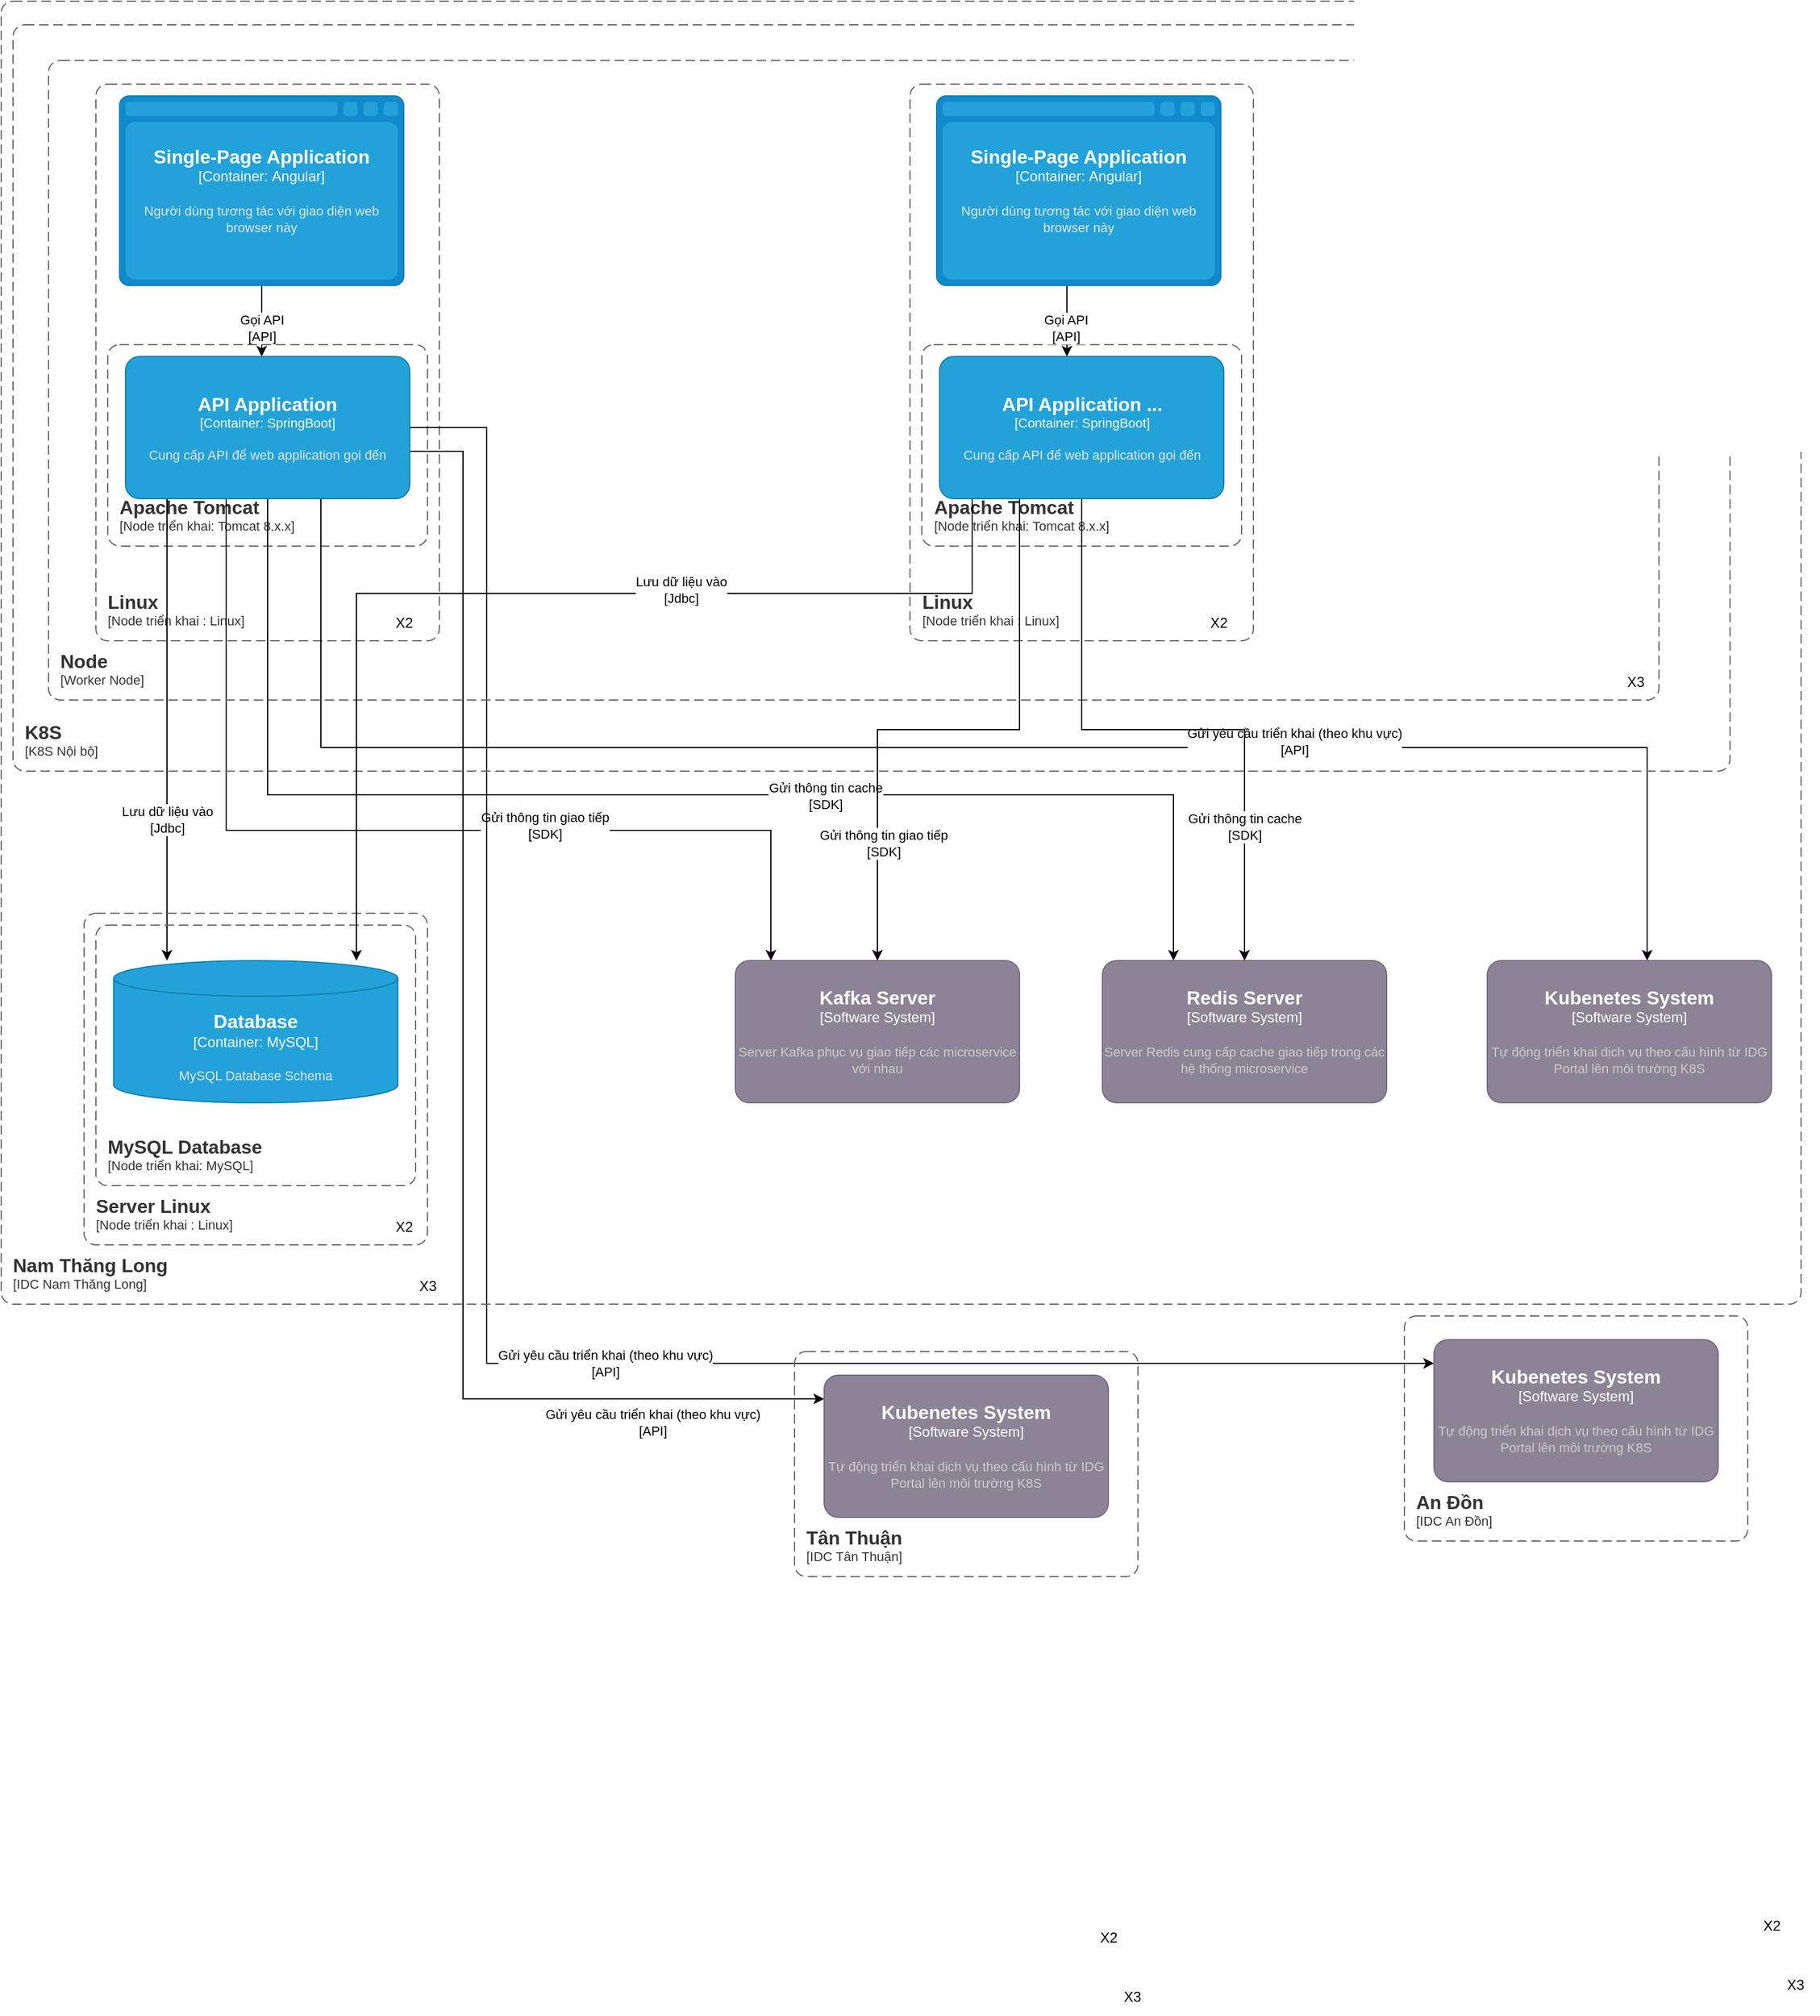 <mxfile version="20.8.17" type="github">
  <diagram name="Page-1" id="FkwfmJI3MNjf-J-gVQuq">
    <mxGraphModel dx="1247" dy="692" grid="1" gridSize="10" guides="1" tooltips="1" connect="1" arrows="1" fold="1" page="1" pageScale="1" pageWidth="850" pageHeight="1100" math="0" shadow="0">
      <root>
        <mxCell id="0" />
        <mxCell id="1" parent="0" />
        <mxCell id="U1VdmHlD9G0fdga50d1m-15" style="edgeStyle=orthogonalEdgeStyle;rounded=0;orthogonalLoop=1;jettySize=auto;html=1;" parent="1" source="U1VdmHlD9G0fdga50d1m-1" target="U1VdmHlD9G0fdga50d1m-14" edge="1">
          <mxGeometry relative="1" as="geometry">
            <Array as="points">
              <mxPoint x="140" y="350" />
              <mxPoint x="140" y="350" />
            </Array>
          </mxGeometry>
        </mxCell>
        <mxCell id="U1VdmHlD9G0fdga50d1m-16" value="Gọi API&lt;br&gt;[API]" style="edgeLabel;html=1;align=center;verticalAlign=middle;resizable=0;points=[];" parent="U1VdmHlD9G0fdga50d1m-15" vertex="1" connectable="0">
          <mxGeometry x="0.189" relative="1" as="geometry">
            <mxPoint as="offset" />
          </mxGeometry>
        </mxCell>
        <object placeholders="1" c4Type="Single-Page Application" c4Container="Container" c4Technology="Angular" c4Description="Người dùng tương tác với giao diện web browser này" label="&lt;font style=&quot;font-size: 16px&quot;&gt;&lt;b&gt;%c4Type%&lt;/b&gt;&lt;/font&gt;&lt;div&gt;[%c4Container%:&amp;nbsp;%c4Technology%]&lt;/div&gt;&lt;br&gt;&lt;div&gt;&lt;font style=&quot;font-size: 11px&quot;&gt;&lt;font color=&quot;#E6E6E6&quot;&gt;%c4Description%&lt;/font&gt;&lt;/div&gt;" id="U1VdmHlD9G0fdga50d1m-1">
          <mxCell style="shape=mxgraph.c4.webBrowserContainer2;whiteSpace=wrap;html=1;boundedLbl=1;rounded=0;labelBackgroundColor=none;strokeColor=#118ACD;fillColor=#23A2D9;strokeColor=#118ACD;strokeColor2=#0E7DAD;fontSize=12;fontColor=#ffffff;align=center;metaEdit=1;points=[[0.5,0,0],[1,0.25,0],[1,0.5,0],[1,0.75,0],[0.5,1,0],[0,0.75,0],[0,0.5,0],[0,0.25,0]];resizable=0;" parent="1" vertex="1">
            <mxGeometry x="110" y="300" width="240" height="160" as="geometry" />
          </mxCell>
        </object>
        <object placeholders="1" c4Name="Apache Tomcat" c4Type="ContainerScopeBoundary" c4Application="Node triển khai: Tomcat 8.x.x" label="&lt;font style=&quot;font-size: 16px&quot;&gt;&lt;b&gt;&lt;div style=&quot;text-align: left&quot;&gt;%c4Name%&lt;/div&gt;&lt;/b&gt;&lt;/font&gt;&lt;div style=&quot;text-align: left&quot;&gt;[%c4Application%]&lt;/div&gt;" id="U1VdmHlD9G0fdga50d1m-11">
          <mxCell style="rounded=1;fontSize=11;whiteSpace=wrap;html=1;dashed=1;arcSize=20;fillColor=none;strokeColor=#666666;fontColor=#333333;labelBackgroundColor=none;align=left;verticalAlign=bottom;labelBorderColor=none;spacingTop=0;spacing=10;dashPattern=8 4;metaEdit=1;rotatable=0;perimeter=rectanglePerimeter;noLabel=0;labelPadding=0;allowArrows=0;connectable=0;expand=0;recursiveResize=0;editable=1;pointerEvents=0;absoluteArcSize=1;points=[[0.25,0,0],[0.5,0,0],[0.75,0,0],[1,0.25,0],[1,0.5,0],[1,0.75,0],[0.75,1,0],[0.5,1,0],[0.25,1,0],[0,0.75,0],[0,0.5,0],[0,0.25,0]];" parent="1" vertex="1">
            <mxGeometry x="100" y="510" width="270" height="170" as="geometry" />
          </mxCell>
        </object>
        <object placeholders="1" c4Name="Linux" c4Type="ContainerScopeBoundary" c4Application="Node triển khai : Linux" label="&lt;font style=&quot;font-size: 16px&quot;&gt;&lt;b&gt;&lt;div style=&quot;text-align: left&quot;&gt;%c4Name%&lt;/div&gt;&lt;/b&gt;&lt;/font&gt;&lt;div style=&quot;text-align: left&quot;&gt;[%c4Application%]&lt;/div&gt;" id="U1VdmHlD9G0fdga50d1m-12">
          <mxCell style="rounded=1;fontSize=11;whiteSpace=wrap;html=1;dashed=1;arcSize=20;fillColor=none;strokeColor=#666666;fontColor=#333333;labelBackgroundColor=none;align=left;verticalAlign=bottom;labelBorderColor=none;spacingTop=0;spacing=10;dashPattern=8 4;metaEdit=1;rotatable=0;perimeter=rectanglePerimeter;noLabel=0;labelPadding=0;allowArrows=0;connectable=0;expand=0;recursiveResize=0;editable=1;pointerEvents=0;absoluteArcSize=1;points=[[0.25,0,0],[0.5,0,0],[0.75,0,0],[1,0.25,0],[1,0.5,0],[1,0.75,0],[0.75,1,0],[0.5,1,0],[0.25,1,0],[0,0.75,0],[0,0.5,0],[0,0.25,0]];" parent="1" vertex="1">
            <mxGeometry x="90" y="290" width="290" height="470" as="geometry" />
          </mxCell>
        </object>
        <mxCell id="U1VdmHlD9G0fdga50d1m-21" style="edgeStyle=orthogonalEdgeStyle;rounded=0;orthogonalLoop=1;jettySize=auto;html=1;" parent="1" source="U1VdmHlD9G0fdga50d1m-14" target="U1VdmHlD9G0fdga50d1m-20" edge="1">
          <mxGeometry relative="1" as="geometry">
            <Array as="points">
              <mxPoint x="150" y="850" />
              <mxPoint x="150" y="850" />
            </Array>
          </mxGeometry>
        </mxCell>
        <mxCell id="U1VdmHlD9G0fdga50d1m-22" value="Lưu dữ liệu vào&lt;br&gt;[Jdbc]" style="edgeLabel;html=1;align=center;verticalAlign=middle;resizable=0;points=[];" parent="U1VdmHlD9G0fdga50d1m-21" vertex="1" connectable="0">
          <mxGeometry x="-0.292" y="3" relative="1" as="geometry">
            <mxPoint x="-3" y="133" as="offset" />
          </mxGeometry>
        </mxCell>
        <mxCell id="U1VdmHlD9G0fdga50d1m-52" style="edgeStyle=orthogonalEdgeStyle;rounded=0;orthogonalLoop=1;jettySize=auto;html=1;" parent="1" source="U1VdmHlD9G0fdga50d1m-14" target="U1VdmHlD9G0fdga50d1m-41" edge="1">
          <mxGeometry relative="1" as="geometry">
            <Array as="points">
              <mxPoint x="200" y="920" />
              <mxPoint x="660" y="920" />
            </Array>
          </mxGeometry>
        </mxCell>
        <mxCell id="U1VdmHlD9G0fdga50d1m-53" value="Gửi thông tin giao tiếp&lt;br&gt;[SDK]" style="edgeLabel;html=1;align=center;verticalAlign=middle;resizable=0;points=[];" parent="U1VdmHlD9G0fdga50d1m-52" vertex="1" connectable="0">
          <mxGeometry x="0.288" y="4" relative="1" as="geometry">
            <mxPoint x="1" as="offset" />
          </mxGeometry>
        </mxCell>
        <mxCell id="U1VdmHlD9G0fdga50d1m-54" style="edgeStyle=orthogonalEdgeStyle;rounded=0;orthogonalLoop=1;jettySize=auto;html=1;" parent="1" source="U1VdmHlD9G0fdga50d1m-14" target="U1VdmHlD9G0fdga50d1m-43" edge="1">
          <mxGeometry relative="1" as="geometry">
            <Array as="points">
              <mxPoint x="235" y="890" />
              <mxPoint x="1000" y="890" />
            </Array>
          </mxGeometry>
        </mxCell>
        <mxCell id="U1VdmHlD9G0fdga50d1m-55" value="Gửi thông tin cache&lt;br&gt;[SDK]" style="edgeLabel;html=1;align=center;verticalAlign=middle;resizable=0;points=[];" parent="U1VdmHlD9G0fdga50d1m-54" vertex="1" connectable="0">
          <mxGeometry x="0.248" y="-1" relative="1" as="geometry">
            <mxPoint as="offset" />
          </mxGeometry>
        </mxCell>
        <mxCell id="U1VdmHlD9G0fdga50d1m-77" style="edgeStyle=orthogonalEdgeStyle;rounded=0;orthogonalLoop=1;jettySize=auto;html=1;" parent="1" source="U1VdmHlD9G0fdga50d1m-14" target="U1VdmHlD9G0fdga50d1m-76" edge="1">
          <mxGeometry relative="1" as="geometry">
            <Array as="points">
              <mxPoint x="280" y="850" />
              <mxPoint x="1400" y="850" />
            </Array>
          </mxGeometry>
        </mxCell>
        <mxCell id="U1VdmHlD9G0fdga50d1m-78" value="Gửi yêu cầu triển khai (theo khu vực)&lt;br&gt;[API]" style="edgeLabel;html=1;align=center;verticalAlign=middle;resizable=0;points=[];" parent="U1VdmHlD9G0fdga50d1m-77" vertex="1" connectable="0">
          <mxGeometry x="0.366" y="5" relative="1" as="geometry">
            <mxPoint as="offset" />
          </mxGeometry>
        </mxCell>
        <mxCell id="U1VdmHlD9G0fdga50d1m-105" style="edgeStyle=orthogonalEdgeStyle;rounded=0;orthogonalLoop=1;jettySize=auto;html=1;" parent="1" source="U1VdmHlD9G0fdga50d1m-14" target="U1VdmHlD9G0fdga50d1m-104" edge="1">
          <mxGeometry relative="1" as="geometry">
            <Array as="points">
              <mxPoint x="400" y="600" />
              <mxPoint x="400" y="1400" />
            </Array>
          </mxGeometry>
        </mxCell>
        <mxCell id="U1VdmHlD9G0fdga50d1m-107" value="Gửi yêu cầu triển khai (theo khu vực)&lt;br style=&quot;border-color: var(--border-color);&quot;&gt;[API]" style="edgeLabel;html=1;align=center;verticalAlign=middle;resizable=0;points=[];" parent="U1VdmHlD9G0fdga50d1m-105" vertex="1" connectable="0">
          <mxGeometry x="0.533" y="-2" relative="1" as="geometry">
            <mxPoint x="123" y="18" as="offset" />
          </mxGeometry>
        </mxCell>
        <mxCell id="U1VdmHlD9G0fdga50d1m-110" style="edgeStyle=orthogonalEdgeStyle;rounded=0;orthogonalLoop=1;jettySize=auto;html=1;" parent="1" source="U1VdmHlD9G0fdga50d1m-14" target="U1VdmHlD9G0fdga50d1m-85" edge="1">
          <mxGeometry relative="1" as="geometry">
            <Array as="points">
              <mxPoint x="420" y="580" />
              <mxPoint x="420" y="1370" />
            </Array>
          </mxGeometry>
        </mxCell>
        <mxCell id="U1VdmHlD9G0fdga50d1m-111" value="Gửi yêu cầu triển khai (theo khu vực)&lt;br style=&quot;border-color: var(--border-color);&quot;&gt;[API]" style="edgeLabel;html=1;align=center;verticalAlign=middle;resizable=0;points=[];" parent="U1VdmHlD9G0fdga50d1m-110" vertex="1" connectable="0">
          <mxGeometry x="0.345" y="1" relative="1" as="geometry">
            <mxPoint x="-158" y="1" as="offset" />
          </mxGeometry>
        </mxCell>
        <object placeholders="1" c4Name="API Application" c4Type="Container" c4Technology="SpringBoot" c4Description="Cung cấp API để web application gọi đến " label="&lt;font style=&quot;font-size: 16px&quot;&gt;&lt;b&gt;%c4Name%&lt;/b&gt;&lt;/font&gt;&lt;div&gt;[%c4Type%: %c4Technology%]&lt;/div&gt;&lt;br&gt;&lt;div&gt;&lt;font style=&quot;font-size: 11px&quot;&gt;&lt;font color=&quot;#E6E6E6&quot;&gt;%c4Description%&lt;/font&gt;&lt;/div&gt;" id="U1VdmHlD9G0fdga50d1m-14">
          <mxCell style="rounded=1;whiteSpace=wrap;html=1;fontSize=11;labelBackgroundColor=none;fillColor=#23A2D9;fontColor=#ffffff;align=center;arcSize=10;strokeColor=#0E7DAD;metaEdit=1;resizable=0;points=[[0.25,0,0],[0.5,0,0],[0.75,0,0],[1,0.25,0],[1,0.5,0],[1,0.75,0],[0.75,1,0],[0.5,1,0],[0.25,1,0],[0,0.75,0],[0,0.5,0],[0,0.25,0]];" parent="1" vertex="1">
            <mxGeometry x="115" y="520" width="240" height="120" as="geometry" />
          </mxCell>
        </object>
        <object placeholders="1" c4Name="MySQL Database" c4Type="ContainerScopeBoundary" c4Application="Node triển khai: MySQL" label="&lt;font style=&quot;font-size: 16px&quot;&gt;&lt;b&gt;&lt;div style=&quot;text-align: left&quot;&gt;%c4Name%&lt;/div&gt;&lt;/b&gt;&lt;/font&gt;&lt;div style=&quot;text-align: left&quot;&gt;[%c4Application%]&lt;/div&gt;" id="U1VdmHlD9G0fdga50d1m-17">
          <mxCell style="rounded=1;fontSize=11;whiteSpace=wrap;html=1;dashed=1;arcSize=20;fillColor=none;strokeColor=#666666;fontColor=#333333;labelBackgroundColor=none;align=left;verticalAlign=bottom;labelBorderColor=none;spacingTop=0;spacing=10;dashPattern=8 4;metaEdit=1;rotatable=0;perimeter=rectanglePerimeter;noLabel=0;labelPadding=0;allowArrows=0;connectable=0;expand=0;recursiveResize=0;editable=1;pointerEvents=0;absoluteArcSize=1;points=[[0.25,0,0],[0.5,0,0],[0.75,0,0],[1,0.25,0],[1,0.5,0],[1,0.75,0],[0.75,1,0],[0.5,1,0],[0.25,1,0],[0,0.75,0],[0,0.5,0],[0,0.25,0]];" parent="1" vertex="1">
            <mxGeometry x="90" y="1000" width="270" height="220" as="geometry" />
          </mxCell>
        </object>
        <object placeholders="1" c4Name="Server Linux" c4Type="ContainerScopeBoundary" c4Application="Node triển khai : Linux" label="&lt;font style=&quot;font-size: 16px&quot;&gt;&lt;b&gt;&lt;div style=&quot;text-align: left&quot;&gt;%c4Name%&lt;/div&gt;&lt;/b&gt;&lt;/font&gt;&lt;div style=&quot;text-align: left&quot;&gt;[%c4Application%]&lt;/div&gt;" id="U1VdmHlD9G0fdga50d1m-18">
          <mxCell style="rounded=1;fontSize=11;whiteSpace=wrap;html=1;dashed=1;arcSize=20;fillColor=none;strokeColor=#666666;fontColor=#333333;labelBackgroundColor=none;align=left;verticalAlign=bottom;labelBorderColor=none;spacingTop=0;spacing=10;dashPattern=8 4;metaEdit=1;rotatable=0;perimeter=rectanglePerimeter;noLabel=0;labelPadding=0;allowArrows=0;connectable=0;expand=0;recursiveResize=0;editable=1;pointerEvents=0;absoluteArcSize=1;points=[[0.25,0,0],[0.5,0,0],[0.75,0,0],[1,0.25,0],[1,0.5,0],[1,0.75,0],[0.75,1,0],[0.5,1,0],[0.25,1,0],[0,0.75,0],[0,0.5,0],[0,0.25,0]];" parent="1" vertex="1">
            <mxGeometry x="80" y="990" width="290" height="280" as="geometry" />
          </mxCell>
        </object>
        <object placeholders="1" c4Type="Database" c4Container="Container" c4Technology="MySQL" c4Description="MySQL Database Schema" label="&lt;font style=&quot;font-size: 16px&quot;&gt;&lt;b&gt;%c4Type%&lt;/b&gt;&lt;/font&gt;&lt;div&gt;[%c4Container%:&amp;nbsp;%c4Technology%]&lt;/div&gt;&lt;br&gt;&lt;div&gt;&lt;font style=&quot;font-size: 11px&quot;&gt;&lt;font color=&quot;#E6E6E6&quot;&gt;%c4Description%&lt;/font&gt;&lt;/div&gt;" id="U1VdmHlD9G0fdga50d1m-20">
          <mxCell style="shape=cylinder3;size=15;whiteSpace=wrap;html=1;boundedLbl=1;rounded=0;labelBackgroundColor=none;fillColor=#23A2D9;fontSize=12;fontColor=#ffffff;align=center;strokeColor=#0E7DAD;metaEdit=1;points=[[0.5,0,0],[1,0.25,0],[1,0.5,0],[1,0.75,0],[0.5,1,0],[0,0.75,0],[0,0.5,0],[0,0.25,0]];resizable=0;" parent="1" vertex="1">
            <mxGeometry x="105" y="1030" width="240" height="120" as="geometry" />
          </mxCell>
        </object>
        <mxCell id="U1VdmHlD9G0fdga50d1m-23" value="X2" style="text;html=1;align=center;verticalAlign=middle;resizable=0;points=[];autosize=1;strokeColor=none;fillColor=none;" parent="1" vertex="1">
          <mxGeometry x="330" y="1240" width="40" height="30" as="geometry" />
        </mxCell>
        <mxCell id="U1VdmHlD9G0fdga50d1m-26" value="X2" style="text;html=1;align=center;verticalAlign=middle;resizable=0;points=[];autosize=1;strokeColor=none;fillColor=none;" parent="1" vertex="1">
          <mxGeometry x="330" y="730" width="40" height="30" as="geometry" />
        </mxCell>
        <object placeholders="1" c4Name="Node" c4Type="ContainerScopeBoundary" c4Application="Worker Node" label="&lt;font style=&quot;font-size: 16px&quot;&gt;&lt;b&gt;&lt;div style=&quot;text-align: left&quot;&gt;%c4Name%&lt;/div&gt;&lt;/b&gt;&lt;/font&gt;&lt;div style=&quot;text-align: left&quot;&gt;[%c4Application%]&lt;/div&gt;" id="U1VdmHlD9G0fdga50d1m-27">
          <mxCell style="rounded=1;fontSize=11;whiteSpace=wrap;html=1;dashed=1;arcSize=20;fillColor=none;strokeColor=#666666;fontColor=#333333;labelBackgroundColor=none;align=left;verticalAlign=bottom;labelBorderColor=none;spacingTop=0;spacing=10;dashPattern=8 4;metaEdit=1;rotatable=0;perimeter=rectanglePerimeter;noLabel=0;labelPadding=0;allowArrows=0;connectable=0;expand=0;recursiveResize=0;editable=1;pointerEvents=0;absoluteArcSize=1;points=[[0.25,0,0],[0.5,0,0],[0.75,0,0],[1,0.25,0],[1,0.5,0],[1,0.75,0],[0.75,1,0],[0.5,1,0],[0.25,1,0],[0,0.75,0],[0,0.5,0],[0,0.25,0]];" parent="1" vertex="1">
            <mxGeometry x="50" y="270" width="1360" height="540" as="geometry" />
          </mxCell>
        </object>
        <object placeholders="1" c4Name="K8S" c4Type="ContainerScopeBoundary" c4Application="K8S Nội bộ" label="&lt;font style=&quot;font-size: 16px&quot;&gt;&lt;b&gt;&lt;div style=&quot;text-align: left&quot;&gt;%c4Name%&lt;/div&gt;&lt;/b&gt;&lt;/font&gt;&lt;div style=&quot;text-align: left&quot;&gt;[%c4Application%]&lt;/div&gt;" id="U1VdmHlD9G0fdga50d1m-28">
          <mxCell style="rounded=1;fontSize=11;whiteSpace=wrap;html=1;dashed=1;arcSize=20;fillColor=none;strokeColor=#666666;fontColor=#333333;labelBackgroundColor=none;align=left;verticalAlign=bottom;labelBorderColor=none;spacingTop=0;spacing=10;dashPattern=8 4;metaEdit=1;rotatable=0;perimeter=rectanglePerimeter;noLabel=0;labelPadding=0;allowArrows=0;connectable=0;expand=0;recursiveResize=0;editable=1;pointerEvents=0;absoluteArcSize=1;points=[[0.25,0,0],[0.5,0,0],[0.75,0,0],[1,0.25,0],[1,0.5,0],[1,0.75,0],[0.75,1,0],[0.5,1,0],[0.25,1,0],[0,0.75,0],[0,0.5,0],[0,0.25,0]];" parent="1" vertex="1">
            <mxGeometry x="20" y="240" width="1450" height="630" as="geometry" />
          </mxCell>
        </object>
        <mxCell id="U1VdmHlD9G0fdga50d1m-31" value="X3" style="text;html=1;align=center;verticalAlign=middle;resizable=0;points=[];autosize=1;strokeColor=none;fillColor=none;" parent="1" vertex="1">
          <mxGeometry x="1370" y="780" width="40" height="30" as="geometry" />
        </mxCell>
        <mxCell id="U1VdmHlD9G0fdga50d1m-32" value="X3" style="text;html=1;align=center;verticalAlign=middle;resizable=0;points=[];autosize=1;strokeColor=none;fillColor=none;" parent="1" vertex="1">
          <mxGeometry x="350" y="1290" width="40" height="30" as="geometry" />
        </mxCell>
        <object placeholders="1" c4Name="Nam Thăng Long" c4Type="ContainerScopeBoundary" c4Application="IDC Nam Thăng Long" label="&lt;font style=&quot;font-size: 16px&quot;&gt;&lt;b&gt;&lt;div style=&quot;text-align: left&quot;&gt;%c4Name%&lt;/div&gt;&lt;/b&gt;&lt;/font&gt;&lt;div style=&quot;text-align: left&quot;&gt;[%c4Application%]&lt;/div&gt;" id="U1VdmHlD9G0fdga50d1m-33">
          <mxCell style="rounded=1;fontSize=11;whiteSpace=wrap;html=1;dashed=1;arcSize=20;fillColor=none;strokeColor=#666666;fontColor=#333333;labelBackgroundColor=none;align=left;verticalAlign=bottom;labelBorderColor=none;spacingTop=0;spacing=10;dashPattern=8 4;metaEdit=1;rotatable=0;perimeter=rectanglePerimeter;noLabel=0;labelPadding=0;allowArrows=0;connectable=0;expand=0;recursiveResize=0;editable=1;pointerEvents=0;absoluteArcSize=1;points=[[0.25,0,0],[0.5,0,0],[0.75,0,0],[1,0.25,0],[1,0.5,0],[1,0.75,0],[0.75,1,0],[0.5,1,0],[0.25,1,0],[0,0.75,0],[0,0.5,0],[0,0.25,0]];" parent="1" vertex="1">
            <mxGeometry x="10" y="220" width="1520" height="1100" as="geometry" />
          </mxCell>
        </object>
        <object placeholders="1" c4Name="Kafka Server" c4Type="Software System" c4Description="Server Kafka phục vụ giao tiếp các microservice với nhau" label="&lt;font style=&quot;font-size: 16px&quot;&gt;&lt;b&gt;%c4Name%&lt;/b&gt;&lt;/font&gt;&lt;div&gt;[%c4Type%]&lt;/div&gt;&lt;br&gt;&lt;div&gt;&lt;font style=&quot;font-size: 11px&quot;&gt;&lt;font color=&quot;#cccccc&quot;&gt;%c4Description%&lt;/font&gt;&lt;/div&gt;" id="U1VdmHlD9G0fdga50d1m-41">
          <mxCell style="rounded=1;whiteSpace=wrap;html=1;labelBackgroundColor=none;fillColor=#8C8496;fontColor=#ffffff;align=center;arcSize=10;strokeColor=#736782;metaEdit=1;resizable=0;points=[[0.25,0,0],[0.5,0,0],[0.75,0,0],[1,0.25,0],[1,0.5,0],[1,0.75,0],[0.75,1,0],[0.5,1,0],[0.25,1,0],[0,0.75,0],[0,0.5,0],[0,0.25,0]];" parent="1" vertex="1">
            <mxGeometry x="630" y="1030" width="240" height="120" as="geometry" />
          </mxCell>
        </object>
        <object placeholders="1" c4Name="Redis Server" c4Type="Software System" c4Description="Server Redis cung cấp cache giao tiếp trong các hệ thống microservice" label="&lt;font style=&quot;font-size: 16px&quot;&gt;&lt;b&gt;%c4Name%&lt;/b&gt;&lt;/font&gt;&lt;div&gt;[%c4Type%]&lt;/div&gt;&lt;br&gt;&lt;div&gt;&lt;font style=&quot;font-size: 11px&quot;&gt;&lt;font color=&quot;#cccccc&quot;&gt;%c4Description%&lt;/font&gt;&lt;/div&gt;" id="U1VdmHlD9G0fdga50d1m-43">
          <mxCell style="rounded=1;whiteSpace=wrap;html=1;labelBackgroundColor=none;fillColor=#8C8496;fontColor=#ffffff;align=center;arcSize=10;strokeColor=#736782;metaEdit=1;resizable=0;points=[[0.25,0,0],[0.5,0,0],[0.75,0,0],[1,0.25,0],[1,0.5,0],[1,0.75,0],[0.75,1,0],[0.5,1,0],[0.25,1,0],[0,0.75,0],[0,0.5,0],[0,0.25,0]];" parent="1" vertex="1">
            <mxGeometry x="940" y="1030" width="240" height="120" as="geometry" />
          </mxCell>
        </object>
        <object placeholders="1" c4Name="Kubenetes System" c4Type="Software System" c4Description="Tự động triển khai dịch vụ theo cấu hình từ IDG Portal lên môi trường K8S" label="&lt;font style=&quot;font-size: 16px&quot;&gt;&lt;b&gt;%c4Name%&lt;/b&gt;&lt;/font&gt;&lt;div&gt;[%c4Type%]&lt;/div&gt;&lt;br&gt;&lt;div&gt;&lt;font style=&quot;font-size: 11px&quot;&gt;&lt;font color=&quot;#cccccc&quot;&gt;%c4Description%&lt;/font&gt;&lt;/div&gt;" id="U1VdmHlD9G0fdga50d1m-76">
          <mxCell style="rounded=1;whiteSpace=wrap;html=1;labelBackgroundColor=none;fillColor=#8C8496;fontColor=#ffffff;align=center;arcSize=10;strokeColor=#736782;metaEdit=1;resizable=0;points=[[0.25,0,0],[0.5,0,0],[0.75,0,0],[1,0.25,0],[1,0.5,0],[1,0.75,0],[0.75,1,0],[0.5,1,0],[0.25,1,0],[0,0.75,0],[0,0.5,0],[0,0.25,0]];" parent="1" vertex="1">
            <mxGeometry x="1265" y="1030" width="240" height="120" as="geometry" />
          </mxCell>
        </object>
        <mxCell id="U1VdmHlD9G0fdga50d1m-81" value="X2" style="text;html=1;align=center;verticalAlign=middle;resizable=0;points=[];autosize=1;strokeColor=none;fillColor=none;" parent="1" vertex="1">
          <mxGeometry x="1485" y="1830" width="40" height="30" as="geometry" />
        </mxCell>
        <mxCell id="U1VdmHlD9G0fdga50d1m-84" value="X3" style="text;html=1;align=center;verticalAlign=middle;resizable=0;points=[];autosize=1;strokeColor=none;fillColor=none;" parent="1" vertex="1">
          <mxGeometry x="1505" y="1880" width="40" height="30" as="geometry" />
        </mxCell>
        <object placeholders="1" c4Name="Kubenetes System" c4Type="Software System" c4Description="Tự động triển khai dịch vụ theo cấu hình từ IDG Portal lên môi trường K8S" label="&lt;font style=&quot;font-size: 16px&quot;&gt;&lt;b&gt;%c4Name%&lt;/b&gt;&lt;/font&gt;&lt;div&gt;[%c4Type%]&lt;/div&gt;&lt;br&gt;&lt;div&gt;&lt;font style=&quot;font-size: 11px&quot;&gt;&lt;font color=&quot;#cccccc&quot;&gt;%c4Description%&lt;/font&gt;&lt;/div&gt;" id="U1VdmHlD9G0fdga50d1m-85">
          <mxCell style="rounded=1;whiteSpace=wrap;html=1;labelBackgroundColor=none;fillColor=#8C8496;fontColor=#ffffff;align=center;arcSize=10;strokeColor=#736782;metaEdit=1;resizable=0;points=[[0.25,0,0],[0.5,0,0],[0.75,0,0],[1,0.25,0],[1,0.5,0],[1,0.75,0],[0.75,1,0],[0.5,1,0],[0.25,1,0],[0,0.75,0],[0,0.5,0],[0,0.25,0]];" parent="1" vertex="1">
            <mxGeometry x="1220" y="1350" width="240" height="120" as="geometry" />
          </mxCell>
        </object>
        <mxCell id="U1VdmHlD9G0fdga50d1m-100" value="X2" style="text;html=1;align=center;verticalAlign=middle;resizable=0;points=[];autosize=1;strokeColor=none;fillColor=none;" parent="1" vertex="1">
          <mxGeometry x="925" y="1840" width="40" height="30" as="geometry" />
        </mxCell>
        <mxCell id="U1VdmHlD9G0fdga50d1m-103" value="X3" style="text;html=1;align=center;verticalAlign=middle;resizable=0;points=[];autosize=1;strokeColor=none;fillColor=none;" parent="1" vertex="1">
          <mxGeometry x="945" y="1890" width="40" height="30" as="geometry" />
        </mxCell>
        <object placeholders="1" c4Name="Kubenetes System" c4Type="Software System" c4Description="Tự động triển khai dịch vụ theo cấu hình từ IDG Portal lên môi trường K8S" label="&lt;font style=&quot;font-size: 16px&quot;&gt;&lt;b&gt;%c4Name%&lt;/b&gt;&lt;/font&gt;&lt;div&gt;[%c4Type%]&lt;/div&gt;&lt;br&gt;&lt;div&gt;&lt;font style=&quot;font-size: 11px&quot;&gt;&lt;font color=&quot;#cccccc&quot;&gt;%c4Description%&lt;/font&gt;&lt;/div&gt;" id="U1VdmHlD9G0fdga50d1m-104">
          <mxCell style="rounded=1;whiteSpace=wrap;html=1;labelBackgroundColor=none;fillColor=#8C8496;fontColor=#ffffff;align=center;arcSize=10;strokeColor=#736782;metaEdit=1;resizable=0;points=[[0.25,0,0],[0.5,0,0],[0.75,0,0],[1,0.25,0],[1,0.5,0],[1,0.75,0],[0.75,1,0],[0.5,1,0],[0.25,1,0],[0,0.75,0],[0,0.5,0],[0,0.25,0]];" parent="1" vertex="1">
            <mxGeometry x="705" y="1380" width="240" height="120" as="geometry" />
          </mxCell>
        </object>
        <object placeholders="1" c4Name="Apache Tomcat" c4Type="ContainerScopeBoundary" c4Application="Node triển khai: Tomcat 8.x.x" label="&lt;font style=&quot;font-size: 16px&quot;&gt;&lt;b&gt;&lt;div style=&quot;text-align: left&quot;&gt;%c4Name%&lt;/div&gt;&lt;/b&gt;&lt;/font&gt;&lt;div style=&quot;text-align: left&quot;&gt;[%c4Application%]&lt;/div&gt;" id="U1VdmHlD9G0fdga50d1m-123">
          <mxCell style="rounded=1;fontSize=11;whiteSpace=wrap;html=1;dashed=1;arcSize=20;fillColor=none;strokeColor=#666666;fontColor=#333333;labelBackgroundColor=none;align=left;verticalAlign=bottom;labelBorderColor=none;spacingTop=0;spacing=10;dashPattern=8 4;metaEdit=1;rotatable=0;perimeter=rectanglePerimeter;noLabel=0;labelPadding=0;allowArrows=0;connectable=0;expand=0;recursiveResize=0;editable=1;pointerEvents=0;absoluteArcSize=1;points=[[0.25,0,0],[0.5,0,0],[0.75,0,0],[1,0.25,0],[1,0.5,0],[1,0.75,0],[0.75,1,0],[0.5,1,0],[0.25,1,0],[0,0.75,0],[0,0.5,0],[0,0.25,0]];" parent="1" vertex="1">
            <mxGeometry x="787.5" y="510" width="270" height="170" as="geometry" />
          </mxCell>
        </object>
        <object placeholders="1" c4Name="Linux" c4Type="ContainerScopeBoundary" c4Application="Node triển khai : Linux" label="&lt;font style=&quot;font-size: 16px&quot;&gt;&lt;b&gt;&lt;div style=&quot;text-align: left&quot;&gt;%c4Name%&lt;/div&gt;&lt;/b&gt;&lt;/font&gt;&lt;div style=&quot;text-align: left&quot;&gt;[%c4Application%]&lt;/div&gt;" id="U1VdmHlD9G0fdga50d1m-124">
          <mxCell style="rounded=1;fontSize=11;whiteSpace=wrap;html=1;dashed=1;arcSize=20;fillColor=none;strokeColor=#666666;fontColor=#333333;labelBackgroundColor=none;align=left;verticalAlign=bottom;labelBorderColor=none;spacingTop=0;spacing=10;dashPattern=8 4;metaEdit=1;rotatable=0;perimeter=rectanglePerimeter;noLabel=0;labelPadding=0;allowArrows=0;connectable=0;expand=0;recursiveResize=0;editable=1;pointerEvents=0;absoluteArcSize=1;points=[[0.25,0,0],[0.5,0,0],[0.75,0,0],[1,0.25,0],[1,0.5,0],[1,0.75,0],[0.75,1,0],[0.5,1,0],[0.25,1,0],[0,0.75,0],[0,0.5,0],[0,0.25,0]];" parent="1" vertex="1">
            <mxGeometry x="777.5" y="290" width="290" height="470" as="geometry" />
          </mxCell>
        </object>
        <mxCell id="U1VdmHlD9G0fdga50d1m-142" style="edgeStyle=orthogonalEdgeStyle;rounded=0;orthogonalLoop=1;jettySize=auto;html=1;" parent="1" source="U1VdmHlD9G0fdga50d1m-125" target="U1VdmHlD9G0fdga50d1m-41" edge="1">
          <mxGeometry relative="1" as="geometry">
            <Array as="points">
              <mxPoint x="870" y="835" />
              <mxPoint x="750" y="835" />
            </Array>
          </mxGeometry>
        </mxCell>
        <mxCell id="U1VdmHlD9G0fdga50d1m-143" value="Gửi thông tin giao tiếp&lt;br style=&quot;border-color: var(--border-color);&quot;&gt;[SDK]" style="edgeLabel;html=1;align=center;verticalAlign=middle;resizable=0;points=[];" parent="U1VdmHlD9G0fdga50d1m-142" vertex="1" connectable="0">
          <mxGeometry x="0.511" relative="1" as="geometry">
            <mxPoint x="5" y="25" as="offset" />
          </mxGeometry>
        </mxCell>
        <mxCell id="U1VdmHlD9G0fdga50d1m-144" style="edgeStyle=orthogonalEdgeStyle;rounded=0;orthogonalLoop=1;jettySize=auto;html=1;" parent="1" source="U1VdmHlD9G0fdga50d1m-125" target="U1VdmHlD9G0fdga50d1m-43" edge="1">
          <mxGeometry relative="1" as="geometry" />
        </mxCell>
        <mxCell id="U1VdmHlD9G0fdga50d1m-145" value="Gửi thông tin cache&lt;br style=&quot;border-color: var(--border-color);&quot;&gt;[SDK]" style="edgeLabel;html=1;align=center;verticalAlign=middle;resizable=0;points=[];" parent="U1VdmHlD9G0fdga50d1m-144" vertex="1" connectable="0">
          <mxGeometry x="0.529" y="2" relative="1" as="geometry">
            <mxPoint x="-2" y="11" as="offset" />
          </mxGeometry>
        </mxCell>
        <mxCell id="-Tf4ddyhVLU2ue69dO2f-7" style="edgeStyle=orthogonalEdgeStyle;rounded=0;orthogonalLoop=1;jettySize=auto;html=1;" edge="1" parent="1" source="U1VdmHlD9G0fdga50d1m-125" target="U1VdmHlD9G0fdga50d1m-20">
          <mxGeometry relative="1" as="geometry">
            <Array as="points">
              <mxPoint x="830" y="720" />
              <mxPoint x="310" y="720" />
            </Array>
          </mxGeometry>
        </mxCell>
        <mxCell id="-Tf4ddyhVLU2ue69dO2f-8" value="Lưu dữ liệu vào&lt;br style=&quot;border-color: var(--border-color);&quot;&gt;[Jdbc]" style="edgeLabel;html=1;align=center;verticalAlign=middle;resizable=0;points=[];" vertex="1" connectable="0" parent="-Tf4ddyhVLU2ue69dO2f-7">
          <mxGeometry x="-0.282" y="-3" relative="1" as="geometry">
            <mxPoint as="offset" />
          </mxGeometry>
        </mxCell>
        <object placeholders="1" c4Name="API Application ..." c4Type="Container" c4Technology="SpringBoot" c4Description="Cung cấp API để web application gọi đến " label="&lt;font style=&quot;font-size: 16px&quot;&gt;&lt;b&gt;%c4Name%&lt;/b&gt;&lt;/font&gt;&lt;div&gt;[%c4Type%: %c4Technology%]&lt;/div&gt;&lt;br&gt;&lt;div&gt;&lt;font style=&quot;font-size: 11px&quot;&gt;&lt;font color=&quot;#E6E6E6&quot;&gt;%c4Description%&lt;/font&gt;&lt;/div&gt;" id="U1VdmHlD9G0fdga50d1m-125">
          <mxCell style="rounded=1;whiteSpace=wrap;html=1;fontSize=11;labelBackgroundColor=none;fillColor=#23A2D9;fontColor=#ffffff;align=center;arcSize=10;strokeColor=#0E7DAD;metaEdit=1;resizable=0;points=[[0.25,0,0],[0.5,0,0],[0.75,0,0],[1,0.25,0],[1,0.5,0],[1,0.75,0],[0.75,1,0],[0.5,1,0],[0.25,1,0],[0,0.75,0],[0,0.5,0],[0,0.25,0]];" parent="1" vertex="1">
            <mxGeometry x="802.5" y="520" width="240" height="120" as="geometry" />
          </mxCell>
        </object>
        <mxCell id="U1VdmHlD9G0fdga50d1m-127" value="X2" style="text;html=1;align=center;verticalAlign=middle;resizable=0;points=[];autosize=1;strokeColor=none;fillColor=none;" parent="1" vertex="1">
          <mxGeometry x="1017.5" y="730" width="40" height="30" as="geometry" />
        </mxCell>
        <mxCell id="-Tf4ddyhVLU2ue69dO2f-3" style="edgeStyle=orthogonalEdgeStyle;rounded=0;orthogonalLoop=1;jettySize=auto;html=1;" edge="1" parent="1" source="-Tf4ddyhVLU2ue69dO2f-1" target="U1VdmHlD9G0fdga50d1m-125">
          <mxGeometry relative="1" as="geometry">
            <Array as="points">
              <mxPoint x="910" y="470" />
              <mxPoint x="910" y="470" />
            </Array>
          </mxGeometry>
        </mxCell>
        <mxCell id="-Tf4ddyhVLU2ue69dO2f-4" value="Gọi API&lt;br style=&quot;border-color: var(--border-color);&quot;&gt;[API]" style="edgeLabel;html=1;align=center;verticalAlign=middle;resizable=0;points=[];" vertex="1" connectable="0" parent="-Tf4ddyhVLU2ue69dO2f-3">
          <mxGeometry x="0.2" y="-1" relative="1" as="geometry">
            <mxPoint as="offset" />
          </mxGeometry>
        </mxCell>
        <object placeholders="1" c4Type="Single-Page Application" c4Container="Container" c4Technology="Angular" c4Description="Người dùng tương tác với giao diện web browser này" label="&lt;font style=&quot;font-size: 16px&quot;&gt;&lt;b&gt;%c4Type%&lt;/b&gt;&lt;/font&gt;&lt;div&gt;[%c4Container%:&amp;nbsp;%c4Technology%]&lt;/div&gt;&lt;br&gt;&lt;div&gt;&lt;font style=&quot;font-size: 11px&quot;&gt;&lt;font color=&quot;#E6E6E6&quot;&gt;%c4Description%&lt;/font&gt;&lt;/div&gt;" id="-Tf4ddyhVLU2ue69dO2f-1">
          <mxCell style="shape=mxgraph.c4.webBrowserContainer2;whiteSpace=wrap;html=1;boundedLbl=1;rounded=0;labelBackgroundColor=none;strokeColor=#118ACD;fillColor=#23A2D9;strokeColor=#118ACD;strokeColor2=#0E7DAD;fontSize=12;fontColor=#ffffff;align=center;metaEdit=1;points=[[0.5,0,0],[1,0.25,0],[1,0.5,0],[1,0.75,0],[0.5,1,0],[0,0.75,0],[0,0.5,0],[0,0.25,0]];resizable=0;" vertex="1" parent="1">
            <mxGeometry x="800" y="300" width="240" height="160" as="geometry" />
          </mxCell>
        </object>
        <object placeholders="1" c4Name="Tân Thuận" c4Type="ContainerScopeBoundary" c4Application="IDC Tân Thuận" label="&lt;font style=&quot;font-size: 16px&quot;&gt;&lt;b&gt;&lt;div style=&quot;text-align: left&quot;&gt;%c4Name%&lt;/div&gt;&lt;/b&gt;&lt;/font&gt;&lt;div style=&quot;text-align: left&quot;&gt;[%c4Application%]&lt;/div&gt;" id="-Tf4ddyhVLU2ue69dO2f-5">
          <mxCell style="rounded=1;fontSize=11;whiteSpace=wrap;html=1;dashed=1;arcSize=20;fillColor=none;strokeColor=#666666;fontColor=#333333;labelBackgroundColor=none;align=left;verticalAlign=bottom;labelBorderColor=none;spacingTop=0;spacing=10;dashPattern=8 4;metaEdit=1;rotatable=0;perimeter=rectanglePerimeter;noLabel=0;labelPadding=0;allowArrows=0;connectable=0;expand=0;recursiveResize=0;editable=1;pointerEvents=0;absoluteArcSize=1;points=[[0.25,0,0],[0.5,0,0],[0.75,0,0],[1,0.25,0],[1,0.5,0],[1,0.75,0],[0.75,1,0],[0.5,1,0],[0.25,1,0],[0,0.75,0],[0,0.5,0],[0,0.25,0]];" vertex="1" parent="1">
            <mxGeometry x="680" y="1360" width="290" height="190" as="geometry" />
          </mxCell>
        </object>
        <object placeholders="1" c4Name="An Đồn" c4Type="ContainerScopeBoundary" c4Application="IDC An Đồn" label="&lt;font style=&quot;font-size: 16px&quot;&gt;&lt;b&gt;&lt;div style=&quot;text-align: left&quot;&gt;%c4Name%&lt;/div&gt;&lt;/b&gt;&lt;/font&gt;&lt;div style=&quot;text-align: left&quot;&gt;[%c4Application%]&lt;/div&gt;" id="-Tf4ddyhVLU2ue69dO2f-6">
          <mxCell style="rounded=1;fontSize=11;whiteSpace=wrap;html=1;dashed=1;arcSize=20;fillColor=none;strokeColor=#666666;fontColor=#333333;labelBackgroundColor=none;align=left;verticalAlign=bottom;labelBorderColor=none;spacingTop=0;spacing=10;dashPattern=8 4;metaEdit=1;rotatable=0;perimeter=rectanglePerimeter;noLabel=0;labelPadding=0;allowArrows=0;connectable=0;expand=0;recursiveResize=0;editable=1;pointerEvents=0;absoluteArcSize=1;points=[[0.25,0,0],[0.5,0,0],[0.75,0,0],[1,0.25,0],[1,0.5,0],[1,0.75,0],[0.75,1,0],[0.5,1,0],[0.25,1,0],[0,0.75,0],[0,0.5,0],[0,0.25,0]];" vertex="1" parent="1">
            <mxGeometry x="1195" y="1330" width="290" height="190" as="geometry" />
          </mxCell>
        </object>
      </root>
    </mxGraphModel>
  </diagram>
</mxfile>
